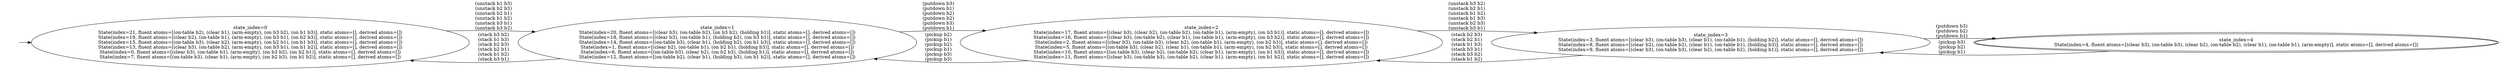 digraph {
rankdir="LR"
s0[label="state_index=0
State(index=21, fluent atoms=[(on-table b2), (clear b1), (arm-empty), (on b3 b2), (on b1 b3)], static atoms=[], derived atoms=[])
State(index=19, fluent atoms=[(clear b2), (on-table b1), (arm-empty), (on b3 b1), (on b2 b3)], static atoms=[], derived atoms=[])
State(index=15, fluent atoms=[(on-table b3), (clear b2), (arm-empty), (on b2 b1), (on b1 b3)], static atoms=[], derived atoms=[])
State(index=13, fluent atoms=[(clear b3), (on-table b2), (arm-empty), (on b3 b1), (on b1 b2)], static atoms=[], derived atoms=[])
State(index=0, fluent atoms=[(clear b3), (on-table b1), (arm-empty), (on b3 b2), (on b2 b1)], static atoms=[], derived atoms=[])
State(index=7, fluent atoms=[(on-table b3), (clear b1), (arm-empty), (on b2 b3), (on b1 b2)], static atoms=[], derived atoms=[])
"]
s1[label="state_index=1
State(index=20, fluent atoms=[(clear b3), (on-table b2), (on b3 b2), (holding b1)], static atoms=[], derived atoms=[])
State(index=18, fluent atoms=[(clear b3), (on-table b1), (holding b2), (on b3 b1)], static atoms=[], derived atoms=[])
State(index=14, fluent atoms=[(on-table b3), (clear b1), (holding b2), (on b1 b3)], static atoms=[], derived atoms=[])
State(index=1, fluent atoms=[(clear b2), (on-table b1), (on b2 b1), (holding b3)], static atoms=[], derived atoms=[])
State(index=6, fluent atoms=[(on-table b3), (clear b2), (on b2 b3), (holding b1)], static atoms=[], derived atoms=[])
State(index=12, fluent atoms=[(on-table b2), (clear b1), (holding b3), (on b1 b2)], static atoms=[], derived atoms=[])
"]
s2[label="state_index=2
State(index=17, fluent atoms=[(clear b3), (clear b2), (on-table b2), (on-table b1), (arm-empty), (on b3 b1)], static atoms=[], derived atoms=[])
State(index=16, fluent atoms=[(clear b3), (on-table b2), (clear b1), (on-table b1), (arm-empty), (on b3 b2)], static atoms=[], derived atoms=[])
State(index=2, fluent atoms=[(clear b3), (on-table b3), (clear b2), (on-table b1), (arm-empty), (on b2 b1)], static atoms=[], derived atoms=[])
State(index=5, fluent atoms=[(on-table b3), (clear b2), (clear b1), (on-table b1), (arm-empty), (on b2 b3)], static atoms=[], derived atoms=[])
State(index=10, fluent atoms=[(on-table b3), (clear b2), (on-table b2), (clear b1), (arm-empty), (on b1 b3)], static atoms=[], derived atoms=[])
State(index=11, fluent atoms=[(clear b3), (on-table b3), (on-table b2), (clear b1), (arm-empty), (on b1 b2)], static atoms=[], derived atoms=[])
"]
s3[label="state_index=3
State(index=3, fluent atoms=[(clear b3), (on-table b3), (clear b1), (on-table b1), (holding b2)], static atoms=[], derived atoms=[])
State(index=8, fluent atoms=[(clear b2), (on-table b2), (clear b1), (on-table b1), (holding b3)], static atoms=[], derived atoms=[])
State(index=9, fluent atoms=[(clear b3), (on-table b3), (clear b2), (on-table b2), (holding b1)], static atoms=[], derived atoms=[])
"]
s4[peripheries=2,label="state_index=4
State(index=4, fluent atoms=[(clear b3), (on-table b3), (clear b2), (on-table b2), (clear b1), (on-table b1), (arm-empty)], static atoms=[], derived atoms=[])
"]
Dangling [ label = "", style = invis ]
{ rank = same; Dangling }
Dangling -> s0
{ rank = same; s0}
{ rank = same; s1}
{ rank = same; s2}
{ rank = same; s3}
{ rank = same; s4}
s0->s1 [label="(unstack b1 b3)
(unstack b2 b3)
(unstack b2 b1)
(unstack b1 b2)
(unstack b3 b1)
(unstack b3 b2)
"]
s1->s0 [label="(stack b3 b2)
(stack b1 b3)
(stack b2 b3)
(stack b2 b1)
(stack b1 b2)
(stack b3 b1)
"]
s1->s2 [label="(putdown b3)
(putdown b1)
(putdown b2)
(putdown b2)
(putdown b3)
(putdown b1)
"]
s2->s1 [label="(pickup b2)
(pickup b1)
(pickup b2)
(pickup b1)
(pickup b3)
(pickup b3)
"]
s2->s3 [label="(unstack b3 b2)
(unstack b2 b1)
(unstack b1 b2)
(unstack b1 b3)
(unstack b2 b3)
(unstack b3 b1)
"]
s3->s2 [label="(stack b2 b3)
(stack b2 b1)
(stack b1 b3)
(stack b3 b1)
(stack b3 b2)
(stack b1 b2)
"]
s3->s4 [label="(putdown b3)
(putdown b2)
(putdown b1)
"]
s4->s3 [label="(pickup b3)
(pickup b2)
(pickup b1)
"]
}
